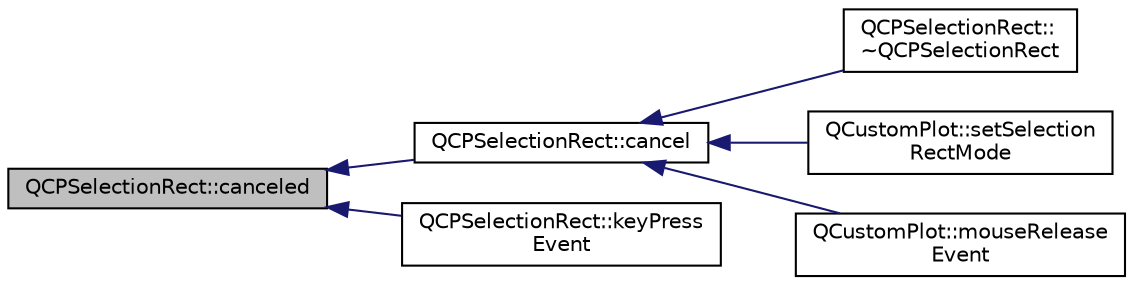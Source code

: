 digraph "QCPSelectionRect::canceled"
{
  edge [fontname="Helvetica",fontsize="10",labelfontname="Helvetica",labelfontsize="10"];
  node [fontname="Helvetica",fontsize="10",shape=record];
  rankdir="LR";
  Node24 [label="QCPSelectionRect::canceled",height=0.2,width=0.4,color="black", fillcolor="grey75", style="filled", fontcolor="black"];
  Node24 -> Node25 [dir="back",color="midnightblue",fontsize="10",style="solid",fontname="Helvetica"];
  Node25 [label="QCPSelectionRect::cancel",height=0.2,width=0.4,color="black", fillcolor="white", style="filled",URL="$class_q_c_p_selection_rect.html#af67bc58f4f5ce9a4dc420b9c42de235a"];
  Node25 -> Node26 [dir="back",color="midnightblue",fontsize="10",style="solid",fontname="Helvetica"];
  Node26 [label="QCPSelectionRect::\l~QCPSelectionRect",height=0.2,width=0.4,color="black", fillcolor="white", style="filled",URL="$class_q_c_p_selection_rect.html#aded186aabcdc3ee51775b7c5063e199a"];
  Node25 -> Node27 [dir="back",color="midnightblue",fontsize="10",style="solid",fontname="Helvetica"];
  Node27 [label="QCustomPlot::setSelection\lRectMode",height=0.2,width=0.4,color="black", fillcolor="white", style="filled",URL="$class_q_custom_plot.html#a810ef958ebe84db661c7288b526c0deb"];
  Node25 -> Node28 [dir="back",color="midnightblue",fontsize="10",style="solid",fontname="Helvetica"];
  Node28 [label="QCustomPlot::mouseRelease\lEvent",height=0.2,width=0.4,color="black", fillcolor="white", style="filled",URL="$class_q_custom_plot.html#adc24846f52199e5a9bc35c387a6ce68d"];
  Node24 -> Node29 [dir="back",color="midnightblue",fontsize="10",style="solid",fontname="Helvetica"];
  Node29 [label="QCPSelectionRect::keyPress\lEvent",height=0.2,width=0.4,color="black", fillcolor="white", style="filled",URL="$class_q_c_p_selection_rect.html#a1affe764316d6122a26fdb2e9583feb1"];
}
